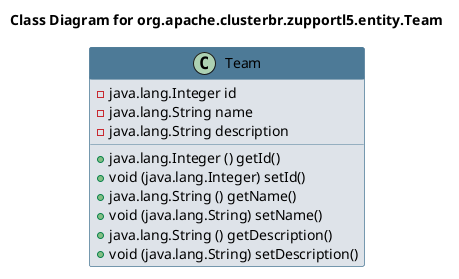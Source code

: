 @startuml 
skinparam class { 
 BackgroundColor #DEE3E9 
 ArrowColor #4D7A97 
 BorderColor #4D7A97 
}
left to right direction 
title Class Diagram for org.apache.clusterbr.zupportl5.entity.Team
skinparam titleBackgroundColor White
skinparam classHeaderBackgroundColor #4D7A97 
skinparam stereotypeCBackgroundColor #F8981D 

class Team {
 - java.lang.Integer id
 - java.lang.String name
 - java.lang.String description
 + java.lang.Integer () getId()
 + void (java.lang.Integer) setId()
 + java.lang.String () getName()
 + void (java.lang.String) setName()
 + java.lang.String () getDescription()
 + void (java.lang.String) setDescription()
}
@enduml